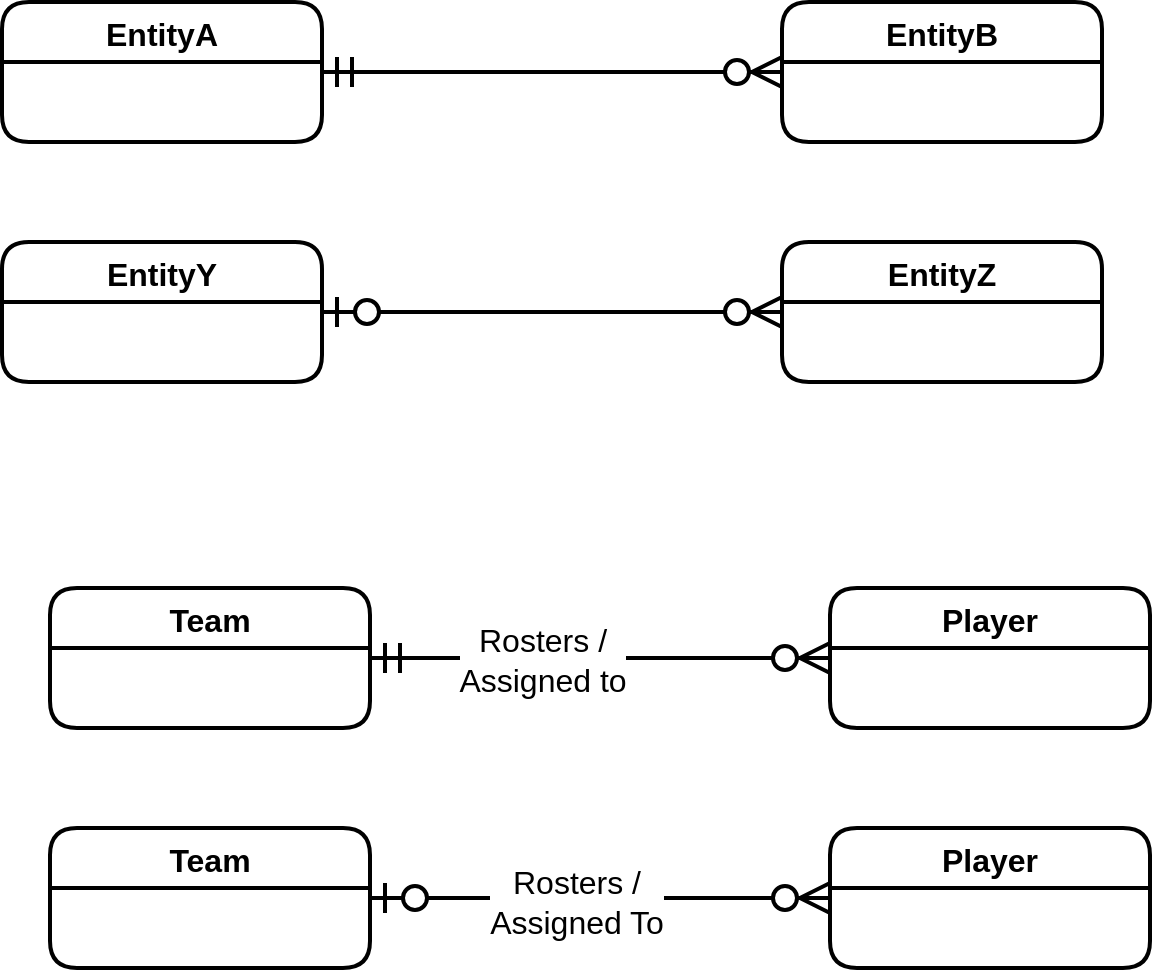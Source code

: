 <mxfile version="13.7.3" type="device"><diagram id="PvwpYiuwMlh8wbyk0DyU" name="Page-1"><mxGraphModel dx="981" dy="567" grid="0" gridSize="10" guides="1" tooltips="1" connect="1" arrows="1" fold="1" page="1" pageScale="1" pageWidth="850" pageHeight="1100" math="0" shadow="0"><root><mxCell id="0"/><mxCell id="1" parent="0"/><mxCell id="ANh4jkmGuOyWrMpr7eZ5-8" value="" style="edgeStyle=entityRelationEdgeStyle;fontSize=12;html=1;endArrow=ERzeroToMany;startArrow=ERmandOne;strokeWidth=2;endSize=12;startSize=12;entryX=0;entryY=0.5;entryDx=0;entryDy=0;exitX=1;exitY=0.5;exitDx=0;exitDy=0;" edge="1" parent="1" source="ANh4jkmGuOyWrMpr7eZ5-11" target="ANh4jkmGuOyWrMpr7eZ5-12"><mxGeometry width="100" height="100" relative="1" as="geometry"><mxPoint x="290" y="240" as="sourcePoint"/><mxPoint x="390" y="140" as="targetPoint"/></mxGeometry></mxCell><mxCell id="ANh4jkmGuOyWrMpr7eZ5-1" value="EntityY" style="swimlane;childLayout=stackLayout;horizontal=1;startSize=30;horizontalStack=0;rounded=1;fontSize=16;fontStyle=1;strokeWidth=2;resizeParent=0;resizeLast=1;shadow=0;dashed=0;align=center;" vertex="1" parent="1"><mxGeometry x="100" y="210" width="160" height="70" as="geometry"><mxRectangle x="80" y="130" width="40" height="30" as="alternateBounds"/></mxGeometry></mxCell><mxCell id="ANh4jkmGuOyWrMpr7eZ5-4" value="EntityZ" style="swimlane;childLayout=stackLayout;horizontal=1;startSize=30;horizontalStack=0;rounded=1;fontSize=16;fontStyle=1;strokeWidth=2;resizeParent=0;resizeLast=1;shadow=0;dashed=0;align=center;" vertex="1" parent="1"><mxGeometry x="490" y="210" width="160" height="70" as="geometry"><mxRectangle x="470" y="130" width="40" height="30" as="alternateBounds"/></mxGeometry></mxCell><mxCell id="ANh4jkmGuOyWrMpr7eZ5-11" value="EntityA" style="swimlane;childLayout=stackLayout;horizontal=1;startSize=30;horizontalStack=0;rounded=1;fontSize=16;fontStyle=1;strokeWidth=2;resizeParent=0;resizeLast=1;shadow=0;dashed=0;align=center;" vertex="1" parent="1"><mxGeometry x="100" y="90" width="160" height="70" as="geometry"><mxRectangle x="100" y="90" width="40" height="30" as="alternateBounds"/></mxGeometry></mxCell><mxCell id="ANh4jkmGuOyWrMpr7eZ5-12" value="EntityB" style="swimlane;childLayout=stackLayout;horizontal=1;startSize=30;horizontalStack=0;rounded=1;fontSize=16;fontStyle=1;strokeWidth=2;resizeParent=0;resizeLast=1;shadow=0;dashed=0;align=center;" vertex="1" parent="1"><mxGeometry x="490" y="90" width="160" height="70" as="geometry"><mxRectangle x="470" y="130" width="40" height="30" as="alternateBounds"/></mxGeometry></mxCell><mxCell id="ANh4jkmGuOyWrMpr7eZ5-14" value="" style="edgeStyle=entityRelationEdgeStyle;fontSize=12;html=1;endArrow=ERzeroToMany;startArrow=ERzeroToOne;strokeWidth=2;exitX=1;exitY=0.5;exitDx=0;exitDy=0;endSize=12;startSize=12;" edge="1" parent="1" source="ANh4jkmGuOyWrMpr7eZ5-1"><mxGeometry width="100" height="100" relative="1" as="geometry"><mxPoint x="390" y="350" as="sourcePoint"/><mxPoint x="490" y="245" as="targetPoint"/></mxGeometry></mxCell><mxCell id="ANh4jkmGuOyWrMpr7eZ5-15" value="" style="edgeStyle=entityRelationEdgeStyle;fontSize=12;html=1;endArrow=ERzeroToMany;startArrow=ERmandOne;strokeWidth=2;endSize=12;startSize=12;entryX=0;entryY=0.5;entryDx=0;entryDy=0;exitX=1;exitY=0.5;exitDx=0;exitDy=0;" edge="1" parent="1" source="ANh4jkmGuOyWrMpr7eZ5-18" target="ANh4jkmGuOyWrMpr7eZ5-19"><mxGeometry width="100" height="100" relative="1" as="geometry"><mxPoint x="314" y="533" as="sourcePoint"/><mxPoint x="414" y="433" as="targetPoint"/></mxGeometry></mxCell><mxCell id="ANh4jkmGuOyWrMpr7eZ5-21" value="Rosters /&lt;br&gt;Assigned to" style="edgeLabel;html=1;align=center;verticalAlign=middle;resizable=0;points=[];fontSize=16;" vertex="1" connectable="0" parent="ANh4jkmGuOyWrMpr7eZ5-15"><mxGeometry x="-0.252" y="-1" relative="1" as="geometry"><mxPoint as="offset"/></mxGeometry></mxCell><mxCell id="ANh4jkmGuOyWrMpr7eZ5-20" value="" style="edgeStyle=entityRelationEdgeStyle;fontSize=12;html=1;endArrow=ERzeroToMany;startArrow=ERzeroToOne;strokeWidth=2;exitX=1;exitY=0.5;exitDx=0;exitDy=0;endSize=12;startSize=12;" edge="1" parent="1" source="ANh4jkmGuOyWrMpr7eZ5-16"><mxGeometry width="100" height="100" relative="1" as="geometry"><mxPoint x="414" y="643" as="sourcePoint"/><mxPoint x="514" y="538.0" as="targetPoint"/></mxGeometry></mxCell><mxCell id="ANh4jkmGuOyWrMpr7eZ5-22" value="Rosters /&lt;br&gt;Assigned To" style="edgeLabel;html=1;align=center;verticalAlign=middle;resizable=0;points=[];fontSize=16;" vertex="1" connectable="0" parent="ANh4jkmGuOyWrMpr7eZ5-20"><mxGeometry x="-0.108" y="-2" relative="1" as="geometry"><mxPoint as="offset"/></mxGeometry></mxCell><mxCell id="ANh4jkmGuOyWrMpr7eZ5-16" value="Team" style="swimlane;childLayout=stackLayout;horizontal=1;startSize=30;horizontalStack=0;rounded=1;fontSize=16;fontStyle=1;strokeWidth=2;resizeParent=0;resizeLast=1;shadow=0;dashed=0;align=center;" vertex="1" parent="1"><mxGeometry x="124" y="503" width="160" height="70" as="geometry"><mxRectangle x="80" y="130" width="40" height="30" as="alternateBounds"/></mxGeometry></mxCell><mxCell id="ANh4jkmGuOyWrMpr7eZ5-17" value="Player" style="swimlane;childLayout=stackLayout;horizontal=1;startSize=30;horizontalStack=0;rounded=1;fontSize=16;fontStyle=1;strokeWidth=2;resizeParent=0;resizeLast=1;shadow=0;dashed=0;align=center;" vertex="1" parent="1"><mxGeometry x="514" y="503" width="160" height="70" as="geometry"><mxRectangle x="470" y="130" width="40" height="30" as="alternateBounds"/></mxGeometry></mxCell><mxCell id="ANh4jkmGuOyWrMpr7eZ5-18" value="Team" style="swimlane;childLayout=stackLayout;horizontal=1;startSize=30;horizontalStack=0;rounded=1;fontSize=16;fontStyle=1;strokeWidth=2;resizeParent=0;resizeLast=1;shadow=0;dashed=0;align=center;" vertex="1" parent="1"><mxGeometry x="124" y="383" width="160" height="70" as="geometry"><mxRectangle x="100" y="90" width="40" height="30" as="alternateBounds"/></mxGeometry></mxCell><mxCell id="ANh4jkmGuOyWrMpr7eZ5-19" value="Player" style="swimlane;childLayout=stackLayout;horizontal=1;startSize=30;horizontalStack=0;rounded=1;fontSize=16;fontStyle=1;strokeWidth=2;resizeParent=0;resizeLast=1;shadow=0;dashed=0;align=center;" vertex="1" parent="1"><mxGeometry x="514" y="383" width="160" height="70" as="geometry"><mxRectangle x="470" y="130" width="40" height="30" as="alternateBounds"/></mxGeometry></mxCell></root></mxGraphModel></diagram></mxfile>